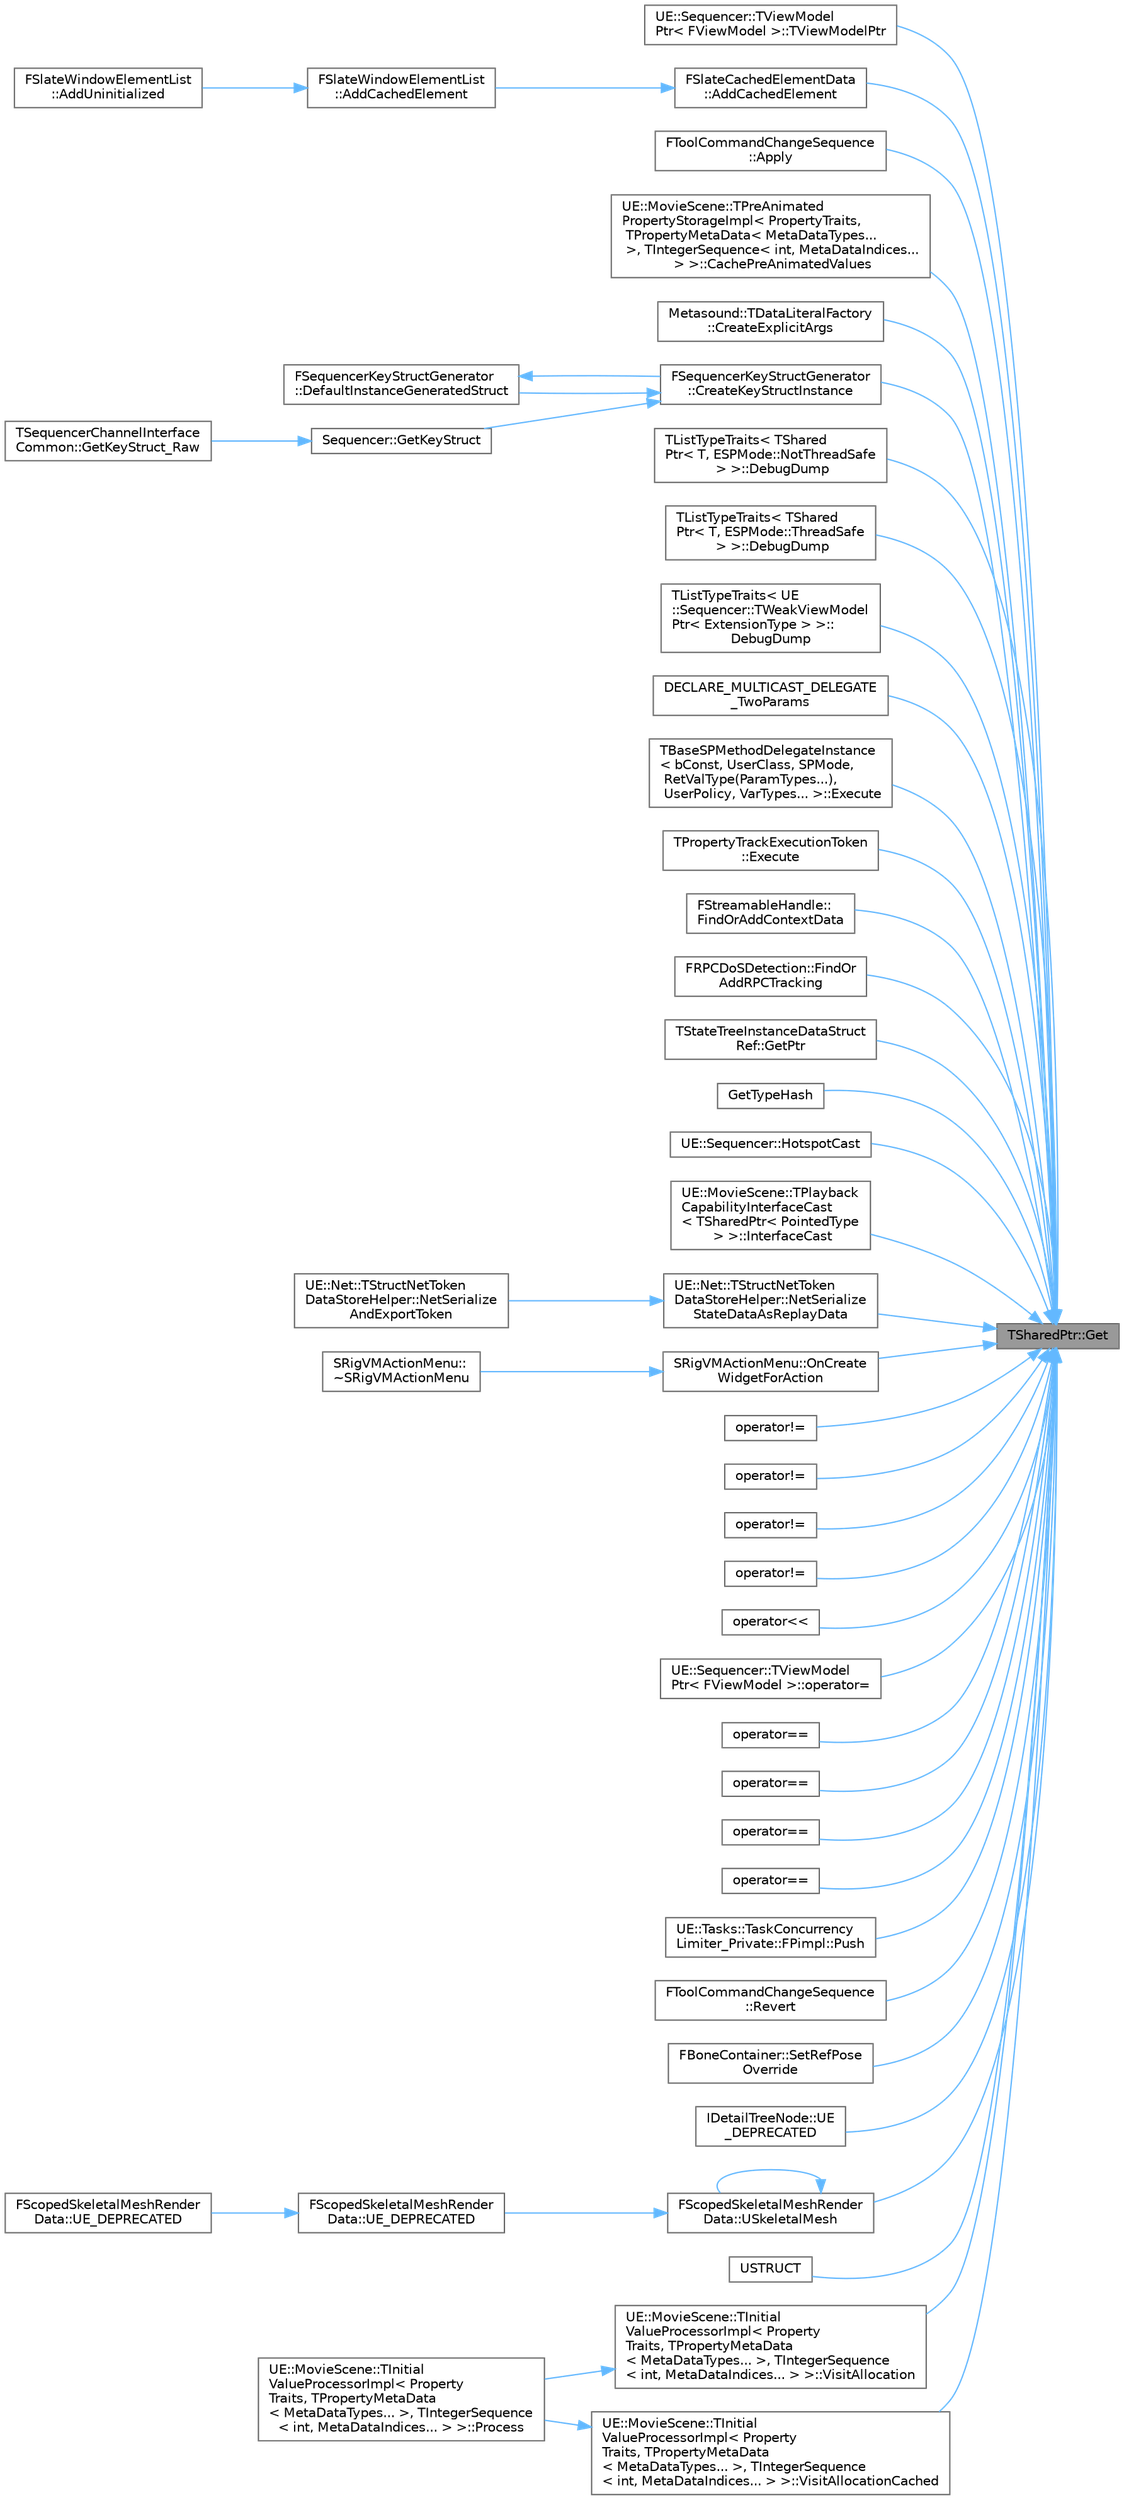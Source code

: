 digraph "TSharedPtr::Get"
{
 // INTERACTIVE_SVG=YES
 // LATEX_PDF_SIZE
  bgcolor="transparent";
  edge [fontname=Helvetica,fontsize=10,labelfontname=Helvetica,labelfontsize=10];
  node [fontname=Helvetica,fontsize=10,shape=box,height=0.2,width=0.4];
  rankdir="RL";
  Node1 [id="Node000001",label="TSharedPtr::Get",height=0.2,width=0.4,color="gray40", fillcolor="grey60", style="filled", fontcolor="black",tooltip="Returns the object referenced by this pointer, or nullptr if no object is reference."];
  Node1 -> Node2 [id="edge1_Node000001_Node000002",dir="back",color="steelblue1",style="solid",tooltip=" "];
  Node2 [id="Node000002",label="UE::Sequencer::TViewModel\lPtr\< FViewModel \>::TViewModelPtr",height=0.2,width=0.4,color="grey40", fillcolor="white", style="filled",URL="$df/d5a/structUE_1_1Sequencer_1_1TViewModelPtr.html#a61df01309554755d675bbc87b0d2365a",tooltip=" "];
  Node1 -> Node3 [id="edge2_Node000001_Node000003",dir="back",color="steelblue1",style="solid",tooltip=" "];
  Node3 [id="Node000003",label="FSlateCachedElementData\l::AddCachedElement",height=0.2,width=0.4,color="grey40", fillcolor="white", style="filled",URL="$d3/d0f/structFSlateCachedElementData.html#add45dd542219541a44a8b4d7bf208579",tooltip=" "];
  Node3 -> Node4 [id="edge3_Node000003_Node000004",dir="back",color="steelblue1",style="solid",tooltip=" "];
  Node4 [id="Node000004",label="FSlateWindowElementList\l::AddCachedElement",height=0.2,width=0.4,color="grey40", fillcolor="white", style="filled",URL="$d0/d2e/classFSlateWindowElementList.html#a67277eff671b58a0dffbae635062201b",tooltip="Adds a cached element, generating a new cached list for the widget at the top of the cache if needed."];
  Node4 -> Node5 [id="edge4_Node000004_Node000005",dir="back",color="steelblue1",style="solid",tooltip=" "];
  Node5 [id="Node000005",label="FSlateWindowElementList\l::AddUninitialized",height=0.2,width=0.4,color="grey40", fillcolor="white", style="filled",URL="$d0/d2e/classFSlateWindowElementList.html#a9e83a552609ee7c8f54609753a119dfa",tooltip="Creates an uninitialized draw element if using caching will create a new cached draw list if needed (..."];
  Node1 -> Node6 [id="edge5_Node000001_Node000006",dir="back",color="steelblue1",style="solid",tooltip=" "];
  Node6 [id="Node000006",label="FToolCommandChangeSequence\l::Apply",height=0.2,width=0.4,color="grey40", fillcolor="white", style="filled",URL="$db/d08/classFToolCommandChangeSequence.html#a6e11121112e6ccffa965f15a4cf2b780",tooltip="Apply sequence of changes in-order."];
  Node1 -> Node7 [id="edge6_Node000001_Node000007",dir="back",color="steelblue1",style="solid",tooltip=" "];
  Node7 [id="Node000007",label="UE::MovieScene::TPreAnimated\lPropertyStorageImpl\< PropertyTraits,\l TPropertyMetaData\< MetaDataTypes...\l \>, TIntegerSequence\< int, MetaDataIndices...\l \> \>::CachePreAnimatedValues",height=0.2,width=0.4,color="grey40", fillcolor="white", style="filled",URL="$d2/dd2/structUE_1_1MovieScene_1_1TPreAnimatedPropertyStorageImpl_3_01PropertyTraits_00_01TPropertyMetaD30a84068b76c581510ca6d54cf02d57f.html#abe57f8154b285d09b9f56a38a0bf1a2a",tooltip=" "];
  Node1 -> Node8 [id="edge7_Node000001_Node000008",dir="back",color="steelblue1",style="solid",tooltip=" "];
  Node8 [id="Node000008",label="Metasound::TDataLiteralFactory\l::CreateExplicitArgs",height=0.2,width=0.4,color="grey40", fillcolor="white", style="filled",URL="$d4/d30/structMetasound_1_1TDataLiteralFactory.html#a9436a826fcb0b3656495852276c8abc1",tooltip="Create the object using only constructors which utilize the InLiteral."];
  Node1 -> Node9 [id="edge8_Node000001_Node000009",dir="back",color="steelblue1",style="solid",tooltip=" "];
  Node9 [id="Node000009",label="FSequencerKeyStructGenerator\l::CreateKeyStructInstance",height=0.2,width=0.4,color="grey40", fillcolor="white", style="filled",URL="$d2/dc3/classFSequencerKeyStructGenerator.html#a1618b8838a9dc26bb67e013efb07b491",tooltip="Create a new struct instance using the specified channel and key handles."];
  Node9 -> Node10 [id="edge9_Node000009_Node000010",dir="back",color="steelblue1",style="solid",tooltip=" "];
  Node10 [id="Node000010",label="FSequencerKeyStructGenerator\l::DefaultInstanceGeneratedStruct",height=0.2,width=0.4,color="grey40", fillcolor="white", style="filled",URL="$d2/dc3/classFSequencerKeyStructGenerator.html#ae874670d1a38a0171fd72104a009b0d6",tooltip="Create a new generated key struct by reflecting array properties with 'KeyTimes' and 'KeyValues' meta..."];
  Node10 -> Node9 [id="edge10_Node000010_Node000009",dir="back",color="steelblue1",style="solid",tooltip=" "];
  Node9 -> Node11 [id="edge11_Node000009_Node000011",dir="back",color="steelblue1",style="solid",tooltip=" "];
  Node11 [id="Node000011",label="Sequencer::GetKeyStruct",height=0.2,width=0.4,color="grey40", fillcolor="white", style="filled",URL="$d5/dd3/namespaceSequencer.html#ab95181de79e2f7534f3e325f7ef5ec30",tooltip="Get a transient key structure that can be added to a details panel to enable editing of a single key."];
  Node11 -> Node12 [id="edge12_Node000011_Node000012",dir="back",color="steelblue1",style="solid",tooltip=" "];
  Node12 [id="Node000012",label="TSequencerChannelInterface\lCommon::GetKeyStruct_Raw",height=0.2,width=0.4,color="grey40", fillcolor="white", style="filled",URL="$da/dae/structTSequencerChannelInterfaceCommon.html#acedcea4f20069dd159255a9e34d118ca",tooltip="Get an editable key struct for the specified key."];
  Node1 -> Node13 [id="edge13_Node000001_Node000013",dir="back",color="steelblue1",style="solid",tooltip=" "];
  Node13 [id="Node000013",label="TListTypeTraits\< TShared\lPtr\< T, ESPMode::NotThreadSafe\l \> \>::DebugDump",height=0.2,width=0.4,color="grey40", fillcolor="white", style="filled",URL="$d6/d73/structTListTypeTraits_3_01TSharedPtr_3_01T_00_01ESPMode_1_1NotThreadSafe_01_4_01_4.html#a2f65a1becccf52305d1053c114b53809",tooltip=" "];
  Node1 -> Node14 [id="edge14_Node000001_Node000014",dir="back",color="steelblue1",style="solid",tooltip=" "];
  Node14 [id="Node000014",label="TListTypeTraits\< TShared\lPtr\< T, ESPMode::ThreadSafe\l \> \>::DebugDump",height=0.2,width=0.4,color="grey40", fillcolor="white", style="filled",URL="$d6/d50/structTListTypeTraits_3_01TSharedPtr_3_01T_00_01ESPMode_1_1ThreadSafe_01_4_01_4.html#a7095f97eff6672b255c7e8f6304aaba1",tooltip=" "];
  Node1 -> Node15 [id="edge15_Node000001_Node000015",dir="back",color="steelblue1",style="solid",tooltip=" "];
  Node15 [id="Node000015",label="TListTypeTraits\< UE\l::Sequencer::TWeakViewModel\lPtr\< ExtensionType \> \>::\lDebugDump",height=0.2,width=0.4,color="grey40", fillcolor="white", style="filled",URL="$d7/d53/structTListTypeTraits_3_01UE_1_1Sequencer_1_1TWeakViewModelPtr_3_01ExtensionType_01_4_01_4.html#a4810b96c7bfc1cf6874bc09cc538de16",tooltip=" "];
  Node1 -> Node16 [id="edge16_Node000001_Node000016",dir="back",color="steelblue1",style="solid",tooltip=" "];
  Node16 [id="Node000016",label="DECLARE_MULTICAST_DELEGATE\l_TwoParams",height=0.2,width=0.4,color="grey40", fillcolor="white", style="filled",URL="$db/dd9/LatentActionManager_8h.html#a0e25bc4ad198a1f6a65da0b1b0161b16",tooltip=" "];
  Node1 -> Node17 [id="edge17_Node000001_Node000017",dir="back",color="steelblue1",style="solid",tooltip=" "];
  Node17 [id="Node000017",label="TBaseSPMethodDelegateInstance\l\< bConst, UserClass, SPMode,\l RetValType(ParamTypes...),\l UserPolicy, VarTypes... \>::Execute",height=0.2,width=0.4,color="grey40", fillcolor="white", style="filled",URL="$d5/dbc/classTBaseSPMethodDelegateInstance_3_01bConst_00_01UserClass_00_01SPMode_00_01RetValType_07Param541c407167340c9ed24ff859325d4b84.html#a12ba39ef15e7897d9080ab4ef2949433",tooltip=" "];
  Node1 -> Node18 [id="edge18_Node000001_Node000018",dir="back",color="steelblue1",style="solid",tooltip=" "];
  Node18 [id="Node000018",label="TPropertyTrackExecutionToken\l::Execute",height=0.2,width=0.4,color="grey40", fillcolor="white", style="filled",URL="$d9/d05/structTPropertyTrackExecutionToken.html#a4942c5701a96e995c1db8311ef0027c3",tooltip="Execute this token, operating on all objects referenced by 'Operand'."];
  Node1 -> Node19 [id="edge19_Node000001_Node000019",dir="back",color="steelblue1",style="solid",tooltip=" "];
  Node19 [id="Node000019",label="FStreamableHandle::\lFindOrAddContextData",height=0.2,width=0.4,color="grey40", fillcolor="white", style="filled",URL="$df/d25/structFStreamableHandle.html#ae7e9bd5f7017d309aaa479dfe0383822",tooltip="Gives you a mutable reference to a contextual data struct of the specified type."];
  Node1 -> Node20 [id="edge20_Node000001_Node000020",dir="back",color="steelblue1",style="solid",tooltip=" "];
  Node20 [id="Node000020",label="FRPCDoSDetection::FindOr\lAddRPCTracking",height=0.2,width=0.4,color="grey40", fillcolor="white", style="filled",URL="$d7/dca/classFRPCDoSDetection.html#a9b2c0ede9da888f15ac9bcd7022ffb73",tooltip="Adds or retrieves the specified RPC from tracking."];
  Node1 -> Node21 [id="edge21_Node000001_Node000021",dir="back",color="steelblue1",style="solid",tooltip=" "];
  Node21 [id="Node000021",label="TStateTreeInstanceDataStruct\lRef::GetPtr",height=0.2,width=0.4,color="grey40", fillcolor="white", style="filled",URL="$dd/da8/structTStateTreeInstanceDataStructRef.html#a92968a19aeb7dd1ffc9844d4ea4af0fa",tooltip=" "];
  Node1 -> Node22 [id="edge22_Node000001_Node000022",dir="back",color="steelblue1",style="solid",tooltip=" "];
  Node22 [id="Node000022",label="GetTypeHash",height=0.2,width=0.4,color="grey40", fillcolor="white", style="filled",URL="$d2/d17/SharedPointer_8h.html#a89028838f91e9dee493476a1090e5bf1",tooltip="Computes a hash code for this object."];
  Node1 -> Node23 [id="edge23_Node000001_Node000023",dir="back",color="steelblue1",style="solid",tooltip=" "];
  Node23 [id="Node000023",label="UE::Sequencer::HotspotCast",height=0.2,width=0.4,color="grey40", fillcolor="white", style="filled",URL="$d3/d41/namespaceUE_1_1Sequencer.html#aa8572b8f4f21a7195f0764ea3720ec19",tooltip=" "];
  Node1 -> Node24 [id="edge24_Node000001_Node000024",dir="back",color="steelblue1",style="solid",tooltip=" "];
  Node24 [id="Node000024",label="UE::MovieScene::TPlayback\lCapabilityInterfaceCast\l\< TSharedPtr\< PointedType\l \> \>::InterfaceCast",height=0.2,width=0.4,color="grey40", fillcolor="white", style="filled",URL="$df/d8e/structUE_1_1MovieScene_1_1TPlaybackCapabilityInterfaceCast_3_01TSharedPtr_3_01PointedType_01_4_01_4.html#aab219c4369b86435039b57c96db0e5c8",tooltip=" "];
  Node1 -> Node25 [id="edge25_Node000001_Node000025",dir="back",color="steelblue1",style="solid",tooltip=" "];
  Node25 [id="Node000025",label="UE::Net::TStructNetToken\lDataStoreHelper::NetSerialize\lStateDataAsReplayData",height=0.2,width=0.4,color="grey40", fillcolor="white", style="filled",URL="$d0/ddd/classUE_1_1Net_1_1TStructNetTokenDataStoreHelper.html#af9752d58505cd7f7b76564b72d40c900",tooltip=" "];
  Node25 -> Node26 [id="edge26_Node000025_Node000026",dir="back",color="steelblue1",style="solid",tooltip=" "];
  Node26 [id="Node000026",label="UE::Net::TStructNetToken\lDataStoreHelper::NetSerialize\lAndExportToken",height=0.2,width=0.4,color="grey40", fillcolor="white", style="filled",URL="$d0/ddd/classUE_1_1Net_1_1TStructNetTokenDataStoreHelper.html#aa2ef940c08d21126718da77b86253e1e",tooltip=" "];
  Node1 -> Node27 [id="edge27_Node000001_Node000027",dir="back",color="steelblue1",style="solid",tooltip=" "];
  Node27 [id="Node000027",label="SRigVMActionMenu::OnCreate\lWidgetForAction",height=0.2,width=0.4,color="grey40", fillcolor="white", style="filled",URL="$d0/dc8/classSRigVMActionMenu.html#a0e2b0d86e53b193360e7e89c2228b439",tooltip=" "];
  Node27 -> Node28 [id="edge28_Node000027_Node000028",dir="back",color="steelblue1",style="solid",tooltip=" "];
  Node28 [id="Node000028",label="SRigVMActionMenu::\l~SRigVMActionMenu",height=0.2,width=0.4,color="grey40", fillcolor="white", style="filled",URL="$d0/dc8/classSRigVMActionMenu.html#a3e5360a0d634f11a8d88f3e21f1fa462",tooltip=" "];
  Node1 -> Node29 [id="edge29_Node000001_Node000029",dir="back",color="steelblue1",style="solid",tooltip=" "];
  Node29 [id="Node000029",label="operator!=",height=0.2,width=0.4,color="grey40", fillcolor="white", style="filled",URL="$d2/d17/SharedPointer_8h.html#acb4516e2fae0391d48c1c1bc7024a102",tooltip="Global inequality operator for TSharedPtr."];
  Node1 -> Node30 [id="edge30_Node000001_Node000030",dir="back",color="steelblue1",style="solid",tooltip=" "];
  Node30 [id="Node000030",label="operator!=",height=0.2,width=0.4,color="grey40", fillcolor="white", style="filled",URL="$d2/d17/SharedPointer_8h.html#af77fcd87007d555c994e0b6c135e8920",tooltip="Global equality operator for TWeakPtr."];
  Node1 -> Node31 [id="edge31_Node000001_Node000031",dir="back",color="steelblue1",style="solid",tooltip=" "];
  Node31 [id="Node000031",label="operator!=",height=0.2,width=0.4,color="grey40", fillcolor="white", style="filled",URL="$d2/d17/SharedPointer_8h.html#af81944d77f298330157a35f864a7117b",tooltip="Tests to see if a TSharedRef is not \"equal\" to a TSharedPtr (shared pointer is invalid,..."];
  Node1 -> Node32 [id="edge32_Node000001_Node000032",dir="back",color="steelblue1",style="solid",tooltip=" "];
  Node32 [id="Node000032",label="operator!=",height=0.2,width=0.4,color="grey40", fillcolor="white", style="filled",URL="$d2/d17/SharedPointer_8h.html#a8da01a79fc7f431d595ebb4c23c8d839",tooltip="Global equality operator for TWeakPtr."];
  Node1 -> Node33 [id="edge33_Node000001_Node000033",dir="back",color="steelblue1",style="solid",tooltip=" "];
  Node33 [id="Node000033",label="operator\<\<",height=0.2,width=0.4,color="grey40", fillcolor="white", style="filled",URL="$d2/dc9/ShaderCore_8h.html#aae6bace7f3aff25ad10b4e64ae0878e7",tooltip=" "];
  Node1 -> Node34 [id="edge34_Node000001_Node000034",dir="back",color="steelblue1",style="solid",tooltip=" "];
  Node34 [id="Node000034",label="UE::Sequencer::TViewModel\lPtr\< FViewModel \>::operator=",height=0.2,width=0.4,color="grey40", fillcolor="white", style="filled",URL="$df/d5a/structUE_1_1Sequencer_1_1TViewModelPtr.html#a3ca4d00bfa9d4dcc8bfa2b7c953c197b",tooltip=" "];
  Node1 -> Node35 [id="edge35_Node000001_Node000035",dir="back",color="steelblue1",style="solid",tooltip=" "];
  Node35 [id="Node000035",label="operator==",height=0.2,width=0.4,color="grey40", fillcolor="white", style="filled",URL="$d2/d17/SharedPointer_8h.html#a638b9ea6c134b2876b9a2c9081479d79",tooltip="Global equality operator for TSharedPtr."];
  Node1 -> Node36 [id="edge36_Node000001_Node000036",dir="back",color="steelblue1",style="solid",tooltip=" "];
  Node36 [id="Node000036",label="operator==",height=0.2,width=0.4,color="grey40", fillcolor="white", style="filled",URL="$d2/d17/SharedPointer_8h.html#adb585752b7a6c1187b973a91c07fdd5d",tooltip="Global equality operator for TWeakPtr."];
  Node1 -> Node37 [id="edge37_Node000001_Node000037",dir="back",color="steelblue1",style="solid",tooltip=" "];
  Node37 [id="Node000037",label="operator==",height=0.2,width=0.4,color="grey40", fillcolor="white", style="filled",URL="$d2/d17/SharedPointer_8h.html#a4ea018fb29a22c0f0fc15657ca8ac54e",tooltip="Tests to see if a TSharedRef is \"equal\" to a TSharedPtr (both are valid and refer to the same object)"];
  Node1 -> Node38 [id="edge38_Node000001_Node000038",dir="back",color="steelblue1",style="solid",tooltip=" "];
  Node38 [id="Node000038",label="operator==",height=0.2,width=0.4,color="grey40", fillcolor="white", style="filled",URL="$d2/d17/SharedPointer_8h.html#a4118fb96986fa7076f579560821b6ce3",tooltip="Global equality operator for TWeakPtr."];
  Node1 -> Node39 [id="edge39_Node000001_Node000039",dir="back",color="steelblue1",style="solid",tooltip=" "];
  Node39 [id="Node000039",label="UE::Tasks::TaskConcurrency\lLimiter_Private::FPimpl::Push",height=0.2,width=0.4,color="grey40", fillcolor="white", style="filled",URL="$d8/d09/classUE_1_1Tasks_1_1TaskConcurrencyLimiter__Private_1_1FPimpl.html#a55f24a9ec0a6085975039af024b77525",tooltip=" "];
  Node1 -> Node40 [id="edge40_Node000001_Node000040",dir="back",color="steelblue1",style="solid",tooltip=" "];
  Node40 [id="Node000040",label="FToolCommandChangeSequence\l::Revert",height=0.2,width=0.4,color="grey40", fillcolor="white", style="filled",URL="$db/d08/classFToolCommandChangeSequence.html#ad33dc3dd86bb2d60661eed5670949d02",tooltip="Reverts sequence of changes in reverse-order."];
  Node1 -> Node41 [id="edge41_Node000001_Node000041",dir="back",color="steelblue1",style="solid",tooltip=" "];
  Node41 [id="Node000041",label="FBoneContainer::SetRefPose\lOverride",height=0.2,width=0.4,color="grey40", fillcolor="white", style="filled",URL="$d2/d4f/structFBoneContainer.html#a77f0b418eb68ceaf1760efe6780594c3",tooltip="Override skeleton ref pose."];
  Node1 -> Node42 [id="edge42_Node000001_Node000042",dir="back",color="steelblue1",style="solid",tooltip=" "];
  Node42 [id="Node000042",label="IDetailTreeNode::UE\l_DEPRECATED",height=0.2,width=0.4,color="grey40", fillcolor="white", style="filled",URL="$dc/dd3/classIDetailTreeNode.html#a5433ffe0eef97e6e64d7204db8a6c84f",tooltip=" "];
  Node1 -> Node43 [id="edge43_Node000001_Node000043",dir="back",color="steelblue1",style="solid",tooltip=" "];
  Node43 [id="Node000043",label="FScopedSkeletalMeshRender\lData::USkeletalMesh",height=0.2,width=0.4,color="grey40", fillcolor="white", style="filled",URL="$dd/dbf/structFScopedSkeletalMeshRenderData.html#af8544166192af14b9382228a280356c2",tooltip=" "];
  Node43 -> Node44 [id="edge44_Node000043_Node000044",dir="back",color="steelblue1",style="solid",tooltip=" "];
  Node44 [id="Node000044",label="FScopedSkeletalMeshRender\lData::UE_DEPRECATED",height=0.2,width=0.4,color="grey40", fillcolor="white", style="filled",URL="$dd/dbf/structFScopedSkeletalMeshRenderData.html#a628cfb98bf58b7c8f29c24fc1c11b6d5",tooltip=" "];
  Node44 -> Node45 [id="edge45_Node000044_Node000045",dir="back",color="steelblue1",style="solid",tooltip=" "];
  Node45 [id="Node000045",label="FScopedSkeletalMeshRender\lData::UE_DEPRECATED",height=0.2,width=0.4,color="grey40", fillcolor="white", style="filled",URL="$dd/dbf/structFScopedSkeletalMeshRenderData.html#aaf04f6fcf778d8814c798e63d777a3a3",tooltip=" "];
  Node43 -> Node43 [id="edge46_Node000043_Node000043",dir="back",color="steelblue1",style="solid",tooltip=" "];
  Node1 -> Node46 [id="edge47_Node000001_Node000046",dir="back",color="steelblue1",style="solid",tooltip=" "];
  Node46 [id="Node000046",label="USTRUCT",height=0.2,width=0.4,color="grey40", fillcolor="white", style="filled",URL="$df/df9/DemoNetDriver_8h.html#ae224e8d8b5daf01a9dfde7a18cd406ef",tooltip="Information about net startup actors that need to be rolled back by being destroyed and re-created."];
  Node1 -> Node47 [id="edge48_Node000001_Node000047",dir="back",color="steelblue1",style="solid",tooltip=" "];
  Node47 [id="Node000047",label="UE::MovieScene::TInitial\lValueProcessorImpl\< Property\lTraits, TPropertyMetaData\l\< MetaDataTypes... \>, TIntegerSequence\l\< int, MetaDataIndices... \> \>::VisitAllocation",height=0.2,width=0.4,color="grey40", fillcolor="white", style="filled",URL="$d1/df1/structUE_1_1MovieScene_1_1TInitialValueProcessorImpl_3_01PropertyTraits_00_01TPropertyMetaData_3d6d9288da497cc6bc774fdcceb18b2e0.html#a9b00751a23a92f123f6bbfe615c3efea",tooltip=" "];
  Node47 -> Node48 [id="edge49_Node000047_Node000048",dir="back",color="steelblue1",style="solid",tooltip=" "];
  Node48 [id="Node000048",label="UE::MovieScene::TInitial\lValueProcessorImpl\< Property\lTraits, TPropertyMetaData\l\< MetaDataTypes... \>, TIntegerSequence\l\< int, MetaDataIndices... \> \>::Process",height=0.2,width=0.4,color="grey40", fillcolor="white", style="filled",URL="$d1/df1/structUE_1_1MovieScene_1_1TInitialValueProcessorImpl_3_01PropertyTraits_00_01TPropertyMetaData_3d6d9288da497cc6bc774fdcceb18b2e0.html#a8981532f4d441da1ba1b42050b82bada",tooltip="Process all initial values for the specified allocation."];
  Node1 -> Node49 [id="edge50_Node000001_Node000049",dir="back",color="steelblue1",style="solid",tooltip=" "];
  Node49 [id="Node000049",label="UE::MovieScene::TInitial\lValueProcessorImpl\< Property\lTraits, TPropertyMetaData\l\< MetaDataTypes... \>, TIntegerSequence\l\< int, MetaDataIndices... \> \>::VisitAllocationCached",height=0.2,width=0.4,color="grey40", fillcolor="white", style="filled",URL="$d1/df1/structUE_1_1MovieScene_1_1TInitialValueProcessorImpl_3_01PropertyTraits_00_01TPropertyMetaData_3d6d9288da497cc6bc774fdcceb18b2e0.html#a897dd6048c72baf5dc853c4e91188417",tooltip=" "];
  Node49 -> Node48 [id="edge51_Node000049_Node000048",dir="back",color="steelblue1",style="solid",tooltip=" "];
}

